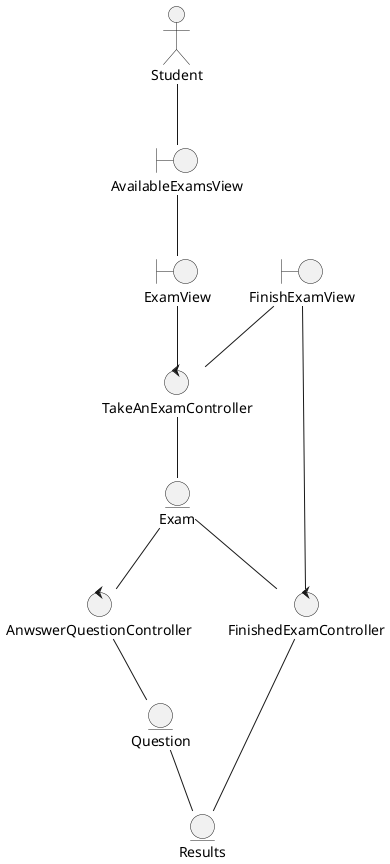 @startuml DiagramaDeClasesDeAnalisis
hide footbox
hide link
Actor Student
boundary AvailableExamsView
boundary ExamView
boundary "FinishExamView" as EndExamView
entity Exam
entity Results
entity Question
control "FinishedExamController" as EndExamController
control "TakeAnExamController" as PresentExamContoller
control AnwswerQuestionController

Student  -- AvailableExamsView
AvailableExamsView -- ExamView
Exam -- EndExamController
Question -- Results
EndExamView -- PresentExamContoller
EndExamView -- EndExamController
EndExamController -- Results
ExamView -- PresentExamContoller
Exam -- AnwswerQuestionController
AnwswerQuestionController -- Question
PresentExamContoller -- Exam

@enduml